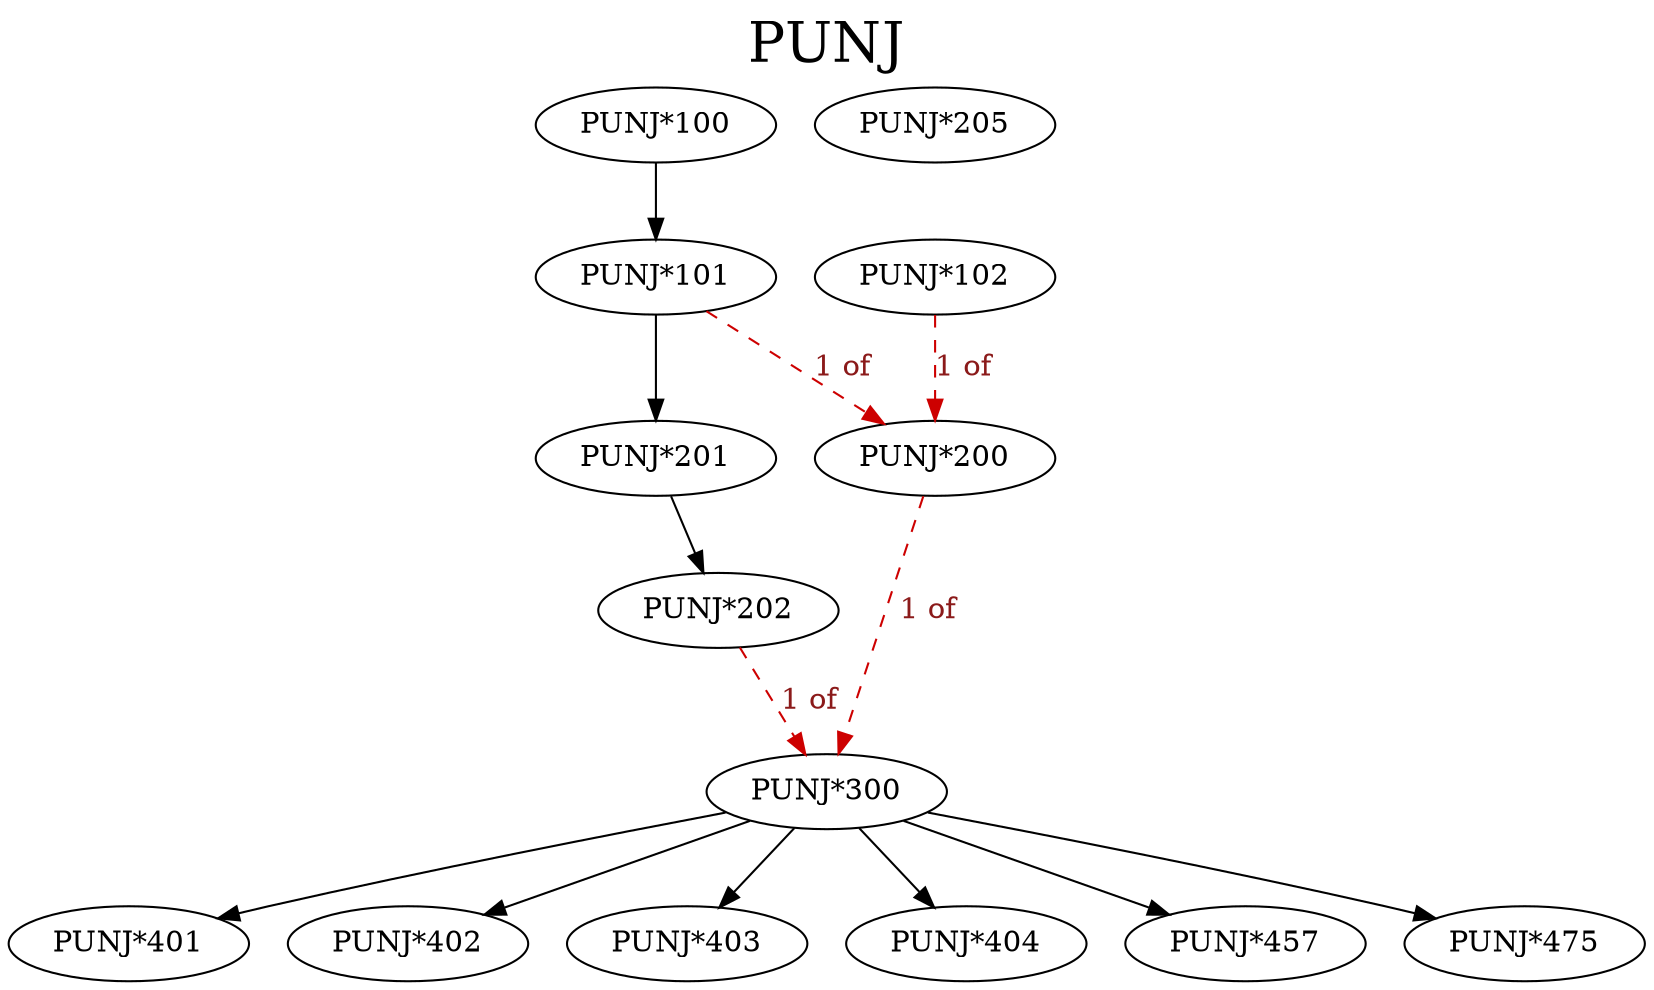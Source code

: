 digraph PUNJ {
labelloc = "t";
label = "PUNJ"
fontsize = 27;
"PUNJ*100"
"PUNJ*100" -> "PUNJ*101" [style=solid]
"PUNJ*102"
"PUNJ*101" -> "PUNJ*200" [style=dashed] [label="1 of", fontcolor=firebrick4] [color=red3]
"PUNJ*102" -> "PUNJ*200" [style=dashed] [label="1 of", fontcolor=firebrick4] [color=red3]
"PUNJ*101" -> "PUNJ*201" [style=solid]
"PUNJ*201" -> "PUNJ*202" [style=solid]
"PUNJ*205"
"PUNJ*200" -> "PUNJ*300" [style=dashed] [label="1 of", fontcolor=firebrick4] [color=red3]
"PUNJ*202" -> "PUNJ*300" [style=dashed] [label="1 of", fontcolor=firebrick4] [color=red3]
"PUNJ*300" -> "PUNJ*401" [style=solid]
"PUNJ*300" -> "PUNJ*402" [style=solid]
"PUNJ*300" -> "PUNJ*403" [style=solid]
"PUNJ*300" -> "PUNJ*404" [style=solid]
"PUNJ*300" -> "PUNJ*457" [style=solid]
"PUNJ*300" -> "PUNJ*475" [style=solid]
}

